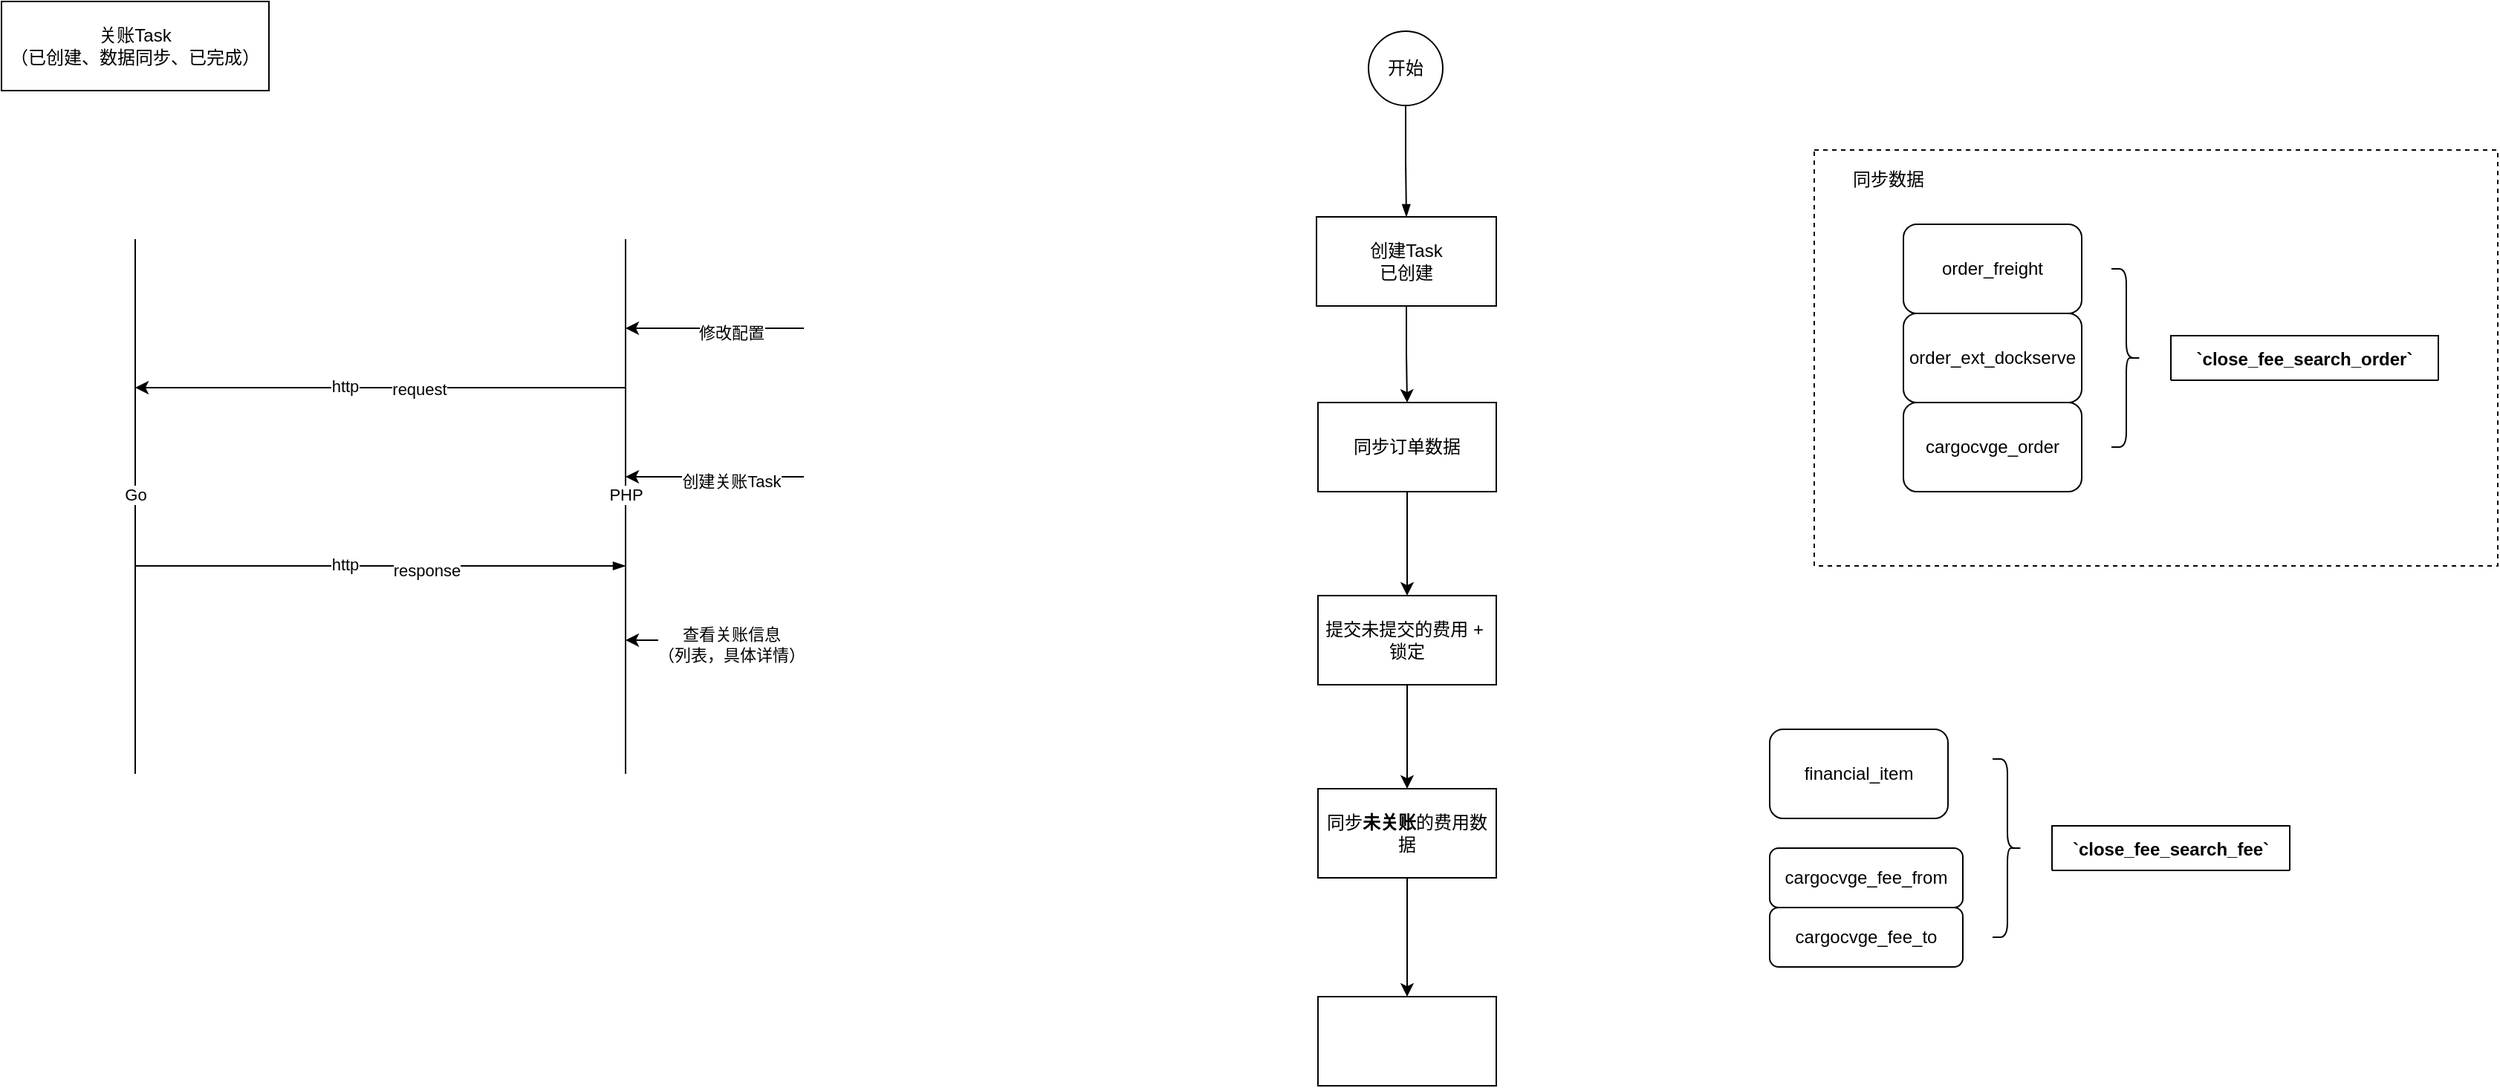 <mxfile version="14.8.4" type="github">
  <diagram id="bjVNJmv654BV9-0lnCwO" name="第 1 页">
    <mxGraphModel dx="1142" dy="801" grid="1" gridSize="10" guides="1" tooltips="1" connect="1" arrows="1" fold="1" page="1" pageScale="1" pageWidth="827" pageHeight="1169" math="0" shadow="0">
      <root>
        <mxCell id="0" />
        <mxCell id="1" parent="0" />
        <mxCell id="Oo7feSFM17fFjLkw8vc8-2" value="关账Task&lt;br&gt;（已创建、数据同步、已完成）" style="rounded=0;whiteSpace=wrap;html=1;" vertex="1" parent="1">
          <mxGeometry x="150" y="170" width="180" height="60" as="geometry" />
        </mxCell>
        <mxCell id="Oo7feSFM17fFjLkw8vc8-4" value="" style="endArrow=none;html=1;" edge="1" parent="1">
          <mxGeometry width="50" height="50" relative="1" as="geometry">
            <mxPoint x="240" y="690" as="sourcePoint" />
            <mxPoint x="240" y="330" as="targetPoint" />
          </mxGeometry>
        </mxCell>
        <mxCell id="Oo7feSFM17fFjLkw8vc8-5" value="Go" style="edgeLabel;html=1;align=center;verticalAlign=middle;resizable=0;points=[];" vertex="1" connectable="0" parent="Oo7feSFM17fFjLkw8vc8-4">
          <mxGeometry x="0.044" relative="1" as="geometry">
            <mxPoint as="offset" />
          </mxGeometry>
        </mxCell>
        <mxCell id="Oo7feSFM17fFjLkw8vc8-6" value="" style="endArrow=none;html=1;" edge="1" parent="1">
          <mxGeometry width="50" height="50" relative="1" as="geometry">
            <mxPoint x="570" y="690" as="sourcePoint" />
            <mxPoint x="570" y="330" as="targetPoint" />
          </mxGeometry>
        </mxCell>
        <mxCell id="Oo7feSFM17fFjLkw8vc8-7" value="PHP" style="edgeLabel;html=1;align=center;verticalAlign=middle;resizable=0;points=[];" vertex="1" connectable="0" parent="Oo7feSFM17fFjLkw8vc8-6">
          <mxGeometry x="0.044" relative="1" as="geometry">
            <mxPoint as="offset" />
          </mxGeometry>
        </mxCell>
        <mxCell id="Oo7feSFM17fFjLkw8vc8-8" value="" style="endArrow=classic;html=1;" edge="1" parent="1">
          <mxGeometry width="50" height="50" relative="1" as="geometry">
            <mxPoint x="690" y="390" as="sourcePoint" />
            <mxPoint x="570" y="390" as="targetPoint" />
          </mxGeometry>
        </mxCell>
        <mxCell id="Oo7feSFM17fFjLkw8vc8-9" value="修改配置" style="edgeLabel;html=1;align=center;verticalAlign=middle;resizable=0;points=[];" vertex="1" connectable="0" parent="Oo7feSFM17fFjLkw8vc8-8">
          <mxGeometry x="-0.183" y="3" relative="1" as="geometry">
            <mxPoint as="offset" />
          </mxGeometry>
        </mxCell>
        <mxCell id="Oo7feSFM17fFjLkw8vc8-10" value="" style="endArrow=classic;html=1;" edge="1" parent="1">
          <mxGeometry width="50" height="50" relative="1" as="geometry">
            <mxPoint x="690" y="490" as="sourcePoint" />
            <mxPoint x="570" y="490" as="targetPoint" />
          </mxGeometry>
        </mxCell>
        <mxCell id="Oo7feSFM17fFjLkw8vc8-11" value="创建关账Task" style="edgeLabel;html=1;align=center;verticalAlign=middle;resizable=0;points=[];" vertex="1" connectable="0" parent="Oo7feSFM17fFjLkw8vc8-10">
          <mxGeometry x="-0.183" y="3" relative="1" as="geometry">
            <mxPoint as="offset" />
          </mxGeometry>
        </mxCell>
        <mxCell id="Oo7feSFM17fFjLkw8vc8-12" value="" style="endArrow=classic;html=1;" edge="1" parent="1">
          <mxGeometry width="50" height="50" relative="1" as="geometry">
            <mxPoint x="690" y="600" as="sourcePoint" />
            <mxPoint x="570" y="600" as="targetPoint" />
          </mxGeometry>
        </mxCell>
        <mxCell id="Oo7feSFM17fFjLkw8vc8-13" value="查看关账信息&lt;br&gt;（列表，具体详情）" style="edgeLabel;html=1;align=center;verticalAlign=middle;resizable=0;points=[];" vertex="1" connectable="0" parent="Oo7feSFM17fFjLkw8vc8-12">
          <mxGeometry x="-0.183" y="3" relative="1" as="geometry">
            <mxPoint as="offset" />
          </mxGeometry>
        </mxCell>
        <mxCell id="Oo7feSFM17fFjLkw8vc8-15" value="" style="endArrow=classic;html=1;" edge="1" parent="1">
          <mxGeometry width="50" height="50" relative="1" as="geometry">
            <mxPoint x="570" y="430" as="sourcePoint" />
            <mxPoint x="240" y="430" as="targetPoint" />
          </mxGeometry>
        </mxCell>
        <mxCell id="Oo7feSFM17fFjLkw8vc8-16" value="http" style="edgeLabel;html=1;align=center;verticalAlign=middle;resizable=0;points=[];" vertex="1" connectable="0" parent="Oo7feSFM17fFjLkw8vc8-15">
          <mxGeometry x="0.145" y="-1" relative="1" as="geometry">
            <mxPoint as="offset" />
          </mxGeometry>
        </mxCell>
        <mxCell id="Oo7feSFM17fFjLkw8vc8-19" value="request" style="edgeLabel;html=1;align=center;verticalAlign=middle;resizable=0;points=[];" vertex="1" connectable="0" parent="Oo7feSFM17fFjLkw8vc8-15">
          <mxGeometry x="-0.158" y="1" relative="1" as="geometry">
            <mxPoint as="offset" />
          </mxGeometry>
        </mxCell>
        <mxCell id="Oo7feSFM17fFjLkw8vc8-17" value="" style="endArrow=none;html=1;startArrow=blockThin;startFill=1;endFill=0;" edge="1" parent="1">
          <mxGeometry width="50" height="50" relative="1" as="geometry">
            <mxPoint x="570" y="550" as="sourcePoint" />
            <mxPoint x="240" y="550" as="targetPoint" />
          </mxGeometry>
        </mxCell>
        <mxCell id="Oo7feSFM17fFjLkw8vc8-18" value="http" style="edgeLabel;html=1;align=center;verticalAlign=middle;resizable=0;points=[];" vertex="1" connectable="0" parent="Oo7feSFM17fFjLkw8vc8-17">
          <mxGeometry x="0.145" y="-1" relative="1" as="geometry">
            <mxPoint as="offset" />
          </mxGeometry>
        </mxCell>
        <mxCell id="Oo7feSFM17fFjLkw8vc8-20" value="response" style="edgeLabel;html=1;align=center;verticalAlign=middle;resizable=0;points=[];" vertex="1" connectable="0" parent="Oo7feSFM17fFjLkw8vc8-17">
          <mxGeometry x="-0.188" y="3" relative="1" as="geometry">
            <mxPoint as="offset" />
          </mxGeometry>
        </mxCell>
        <mxCell id="Oo7feSFM17fFjLkw8vc8-23" value="" style="edgeStyle=orthogonalEdgeStyle;rounded=0;orthogonalLoop=1;jettySize=auto;html=1;startArrow=none;startFill=0;endArrow=blockThin;endFill=1;" edge="1" parent="1" source="Oo7feSFM17fFjLkw8vc8-21" target="Oo7feSFM17fFjLkw8vc8-22">
          <mxGeometry relative="1" as="geometry" />
        </mxCell>
        <mxCell id="Oo7feSFM17fFjLkw8vc8-21" value="开始" style="ellipse;whiteSpace=wrap;html=1;" vertex="1" parent="1">
          <mxGeometry x="1070" y="190" width="50" height="50" as="geometry" />
        </mxCell>
        <mxCell id="Oo7feSFM17fFjLkw8vc8-27" value="" style="edgeStyle=orthogonalEdgeStyle;rounded=0;orthogonalLoop=1;jettySize=auto;html=1;startArrow=none;startFill=0;endArrow=classic;endFill=1;" edge="1" parent="1" source="Oo7feSFM17fFjLkw8vc8-22" target="Oo7feSFM17fFjLkw8vc8-26">
          <mxGeometry relative="1" as="geometry" />
        </mxCell>
        <mxCell id="Oo7feSFM17fFjLkw8vc8-22" value="创建Task&lt;br&gt;已创建" style="whiteSpace=wrap;html=1;" vertex="1" parent="1">
          <mxGeometry x="1035" y="315" width="121" height="60" as="geometry" />
        </mxCell>
        <mxCell id="Oo7feSFM17fFjLkw8vc8-90" value="" style="edgeStyle=orthogonalEdgeStyle;rounded=0;orthogonalLoop=1;jettySize=auto;html=1;startArrow=none;startFill=0;endArrow=classic;endFill=1;" edge="1" parent="1" source="Oo7feSFM17fFjLkw8vc8-26" target="Oo7feSFM17fFjLkw8vc8-89">
          <mxGeometry relative="1" as="geometry" />
        </mxCell>
        <mxCell id="Oo7feSFM17fFjLkw8vc8-26" value="同步订单数据" style="whiteSpace=wrap;html=1;" vertex="1" parent="1">
          <mxGeometry x="1036" y="440" width="120" height="60" as="geometry" />
        </mxCell>
        <mxCell id="Oo7feSFM17fFjLkw8vc8-88" value="" style="group" vertex="1" connectable="0" parent="1">
          <mxGeometry x="1370" y="270" width="460" height="280" as="geometry" />
        </mxCell>
        <mxCell id="Oo7feSFM17fFjLkw8vc8-86" value="" style="rounded=0;whiteSpace=wrap;html=1;fillColor=none;dashed=1;" vertex="1" parent="Oo7feSFM17fFjLkw8vc8-88">
          <mxGeometry width="460" height="280" as="geometry" />
        </mxCell>
        <mxCell id="Oo7feSFM17fFjLkw8vc8-28" value="order_freight" style="rounded=1;whiteSpace=wrap;html=1;" vertex="1" parent="Oo7feSFM17fFjLkw8vc8-88">
          <mxGeometry x="60" y="50" width="120" height="60" as="geometry" />
        </mxCell>
        <mxCell id="Oo7feSFM17fFjLkw8vc8-29" value="order_ext_dockserve" style="rounded=1;whiteSpace=wrap;html=1;" vertex="1" parent="Oo7feSFM17fFjLkw8vc8-88">
          <mxGeometry x="60" y="110" width="120" height="60" as="geometry" />
        </mxCell>
        <mxCell id="Oo7feSFM17fFjLkw8vc8-30" value="cargocvge_order" style="rounded=1;whiteSpace=wrap;html=1;" vertex="1" parent="Oo7feSFM17fFjLkw8vc8-88">
          <mxGeometry x="60" y="170" width="120" height="60" as="geometry" />
        </mxCell>
        <mxCell id="Oo7feSFM17fFjLkw8vc8-32" value="" style="shape=curlyBracket;whiteSpace=wrap;html=1;rounded=1;flipH=1;" vertex="1" parent="Oo7feSFM17fFjLkw8vc8-88">
          <mxGeometry x="200" y="80" width="20" height="120" as="geometry" />
        </mxCell>
        <mxCell id="Oo7feSFM17fFjLkw8vc8-47" value="`close_fee_search_order`" style="shape=table;startSize=30;container=1;collapsible=1;childLayout=tableLayout;fixedRows=1;rowLines=0;fontStyle=1;align=center;resizeLast=1;" vertex="1" collapsed="1" parent="Oo7feSFM17fFjLkw8vc8-88">
          <mxGeometry x="240" y="125" width="180" height="30" as="geometry">
            <mxRectangle x="1820" y="210" width="560" height="410" as="alternateBounds" />
          </mxGeometry>
        </mxCell>
        <mxCell id="Oo7feSFM17fFjLkw8vc8-48" value="" style="shape=partialRectangle;collapsible=0;dropTarget=0;pointerEvents=0;fillColor=none;points=[[0,0.5],[1,0.5]];portConstraint=eastwest;top=0;left=0;right=0;bottom=0;" vertex="1" parent="Oo7feSFM17fFjLkw8vc8-47">
          <mxGeometry y="30" width="560" height="30" as="geometry" />
        </mxCell>
        <mxCell id="Oo7feSFM17fFjLkw8vc8-49" value="" style="shape=partialRectangle;overflow=hidden;connectable=0;fillColor=none;top=0;left=0;bottom=0;right=0;" vertex="1" parent="Oo7feSFM17fFjLkw8vc8-48">
          <mxGeometry width="30" height="30" as="geometry" />
        </mxCell>
        <mxCell id="Oo7feSFM17fFjLkw8vc8-50" value="`id` int(11) unsigned NOT NULL AUTO_INCREMENT" style="shape=partialRectangle;overflow=hidden;connectable=0;fillColor=none;top=0;left=0;bottom=0;right=0;align=left;spacingLeft=6;" vertex="1" parent="Oo7feSFM17fFjLkw8vc8-48">
          <mxGeometry x="30" width="530" height="30" as="geometry" />
        </mxCell>
        <mxCell id="Oo7feSFM17fFjLkw8vc8-51" value="" style="shape=partialRectangle;collapsible=0;dropTarget=0;pointerEvents=0;fillColor=none;points=[[0,0.5],[1,0.5]];portConstraint=eastwest;top=0;left=0;right=0;bottom=0;" vertex="1" parent="Oo7feSFM17fFjLkw8vc8-47">
          <mxGeometry y="60" width="560" height="30" as="geometry" />
        </mxCell>
        <mxCell id="Oo7feSFM17fFjLkw8vc8-52" value="" style="shape=partialRectangle;overflow=hidden;connectable=0;fillColor=none;top=0;left=0;bottom=0;right=0;" vertex="1" parent="Oo7feSFM17fFjLkw8vc8-51">
          <mxGeometry width="30" height="30" as="geometry" />
        </mxCell>
        <mxCell id="Oo7feSFM17fFjLkw8vc8-53" value="`order_id` int(11) NOT NULL DEFAULT &#39;0&#39; COMMENT &#39;订单id&#39;" style="shape=partialRectangle;overflow=hidden;connectable=0;fillColor=none;top=0;left=0;bottom=0;right=0;align=left;spacingLeft=6;" vertex="1" parent="Oo7feSFM17fFjLkw8vc8-51">
          <mxGeometry x="30" width="530" height="30" as="geometry" />
        </mxCell>
        <mxCell id="Oo7feSFM17fFjLkw8vc8-54" value="" style="shape=partialRectangle;collapsible=0;dropTarget=0;pointerEvents=0;fillColor=none;points=[[0,0.5],[1,0.5]];portConstraint=eastwest;top=0;left=0;right=0;bottom=0;" vertex="1" parent="Oo7feSFM17fFjLkw8vc8-47">
          <mxGeometry y="90" width="560" height="30" as="geometry" />
        </mxCell>
        <mxCell id="Oo7feSFM17fFjLkw8vc8-55" value="" style="shape=partialRectangle;overflow=hidden;connectable=0;fillColor=none;top=0;left=0;bottom=0;right=0;" vertex="1" parent="Oo7feSFM17fFjLkw8vc8-54">
          <mxGeometry width="30" height="30" as="geometry" />
        </mxCell>
        <mxCell id="Oo7feSFM17fFjLkw8vc8-56" value="`tidan_code` varchar(64) NOT NULL DEFAULT &#39;&#39; COMMENT &#39;提单号&#39;" style="shape=partialRectangle;overflow=hidden;connectable=0;fillColor=none;top=0;left=0;bottom=0;right=0;align=left;spacingLeft=6;" vertex="1" parent="Oo7feSFM17fFjLkw8vc8-54">
          <mxGeometry x="30" width="530" height="30" as="geometry" />
        </mxCell>
        <mxCell id="Oo7feSFM17fFjLkw8vc8-57" value="" style="shape=partialRectangle;collapsible=0;dropTarget=0;pointerEvents=0;fillColor=none;points=[[0,0.5],[1,0.5]];portConstraint=eastwest;top=0;left=0;right=0;bottom=0;" vertex="1" parent="Oo7feSFM17fFjLkw8vc8-47">
          <mxGeometry y="120" width="560" height="30" as="geometry" />
        </mxCell>
        <mxCell id="Oo7feSFM17fFjLkw8vc8-58" value="" style="shape=partialRectangle;overflow=hidden;connectable=0;fillColor=none;top=0;left=0;bottom=0;right=0;" vertex="1" parent="Oo7feSFM17fFjLkw8vc8-57">
          <mxGeometry width="30" height="30" as="geometry" />
        </mxCell>
        <mxCell id="Oo7feSFM17fFjLkw8vc8-59" value="`order_type` varchar(16) NOT NULL DEFAULT &#39;&#39; COMMENT &#39;订单类型&#39;" style="shape=partialRectangle;overflow=hidden;connectable=0;fillColor=none;top=0;left=0;bottom=0;right=0;align=left;spacingLeft=6;" vertex="1" parent="Oo7feSFM17fFjLkw8vc8-57">
          <mxGeometry x="30" width="530" height="30" as="geometry" />
        </mxCell>
        <mxCell id="Oo7feSFM17fFjLkw8vc8-60" value="" style="shape=partialRectangle;collapsible=0;dropTarget=0;pointerEvents=0;fillColor=none;points=[[0,0.5],[1,0.5]];portConstraint=eastwest;top=0;left=0;right=0;bottom=0;" vertex="1" parent="Oo7feSFM17fFjLkw8vc8-47">
          <mxGeometry y="150" width="560" height="30" as="geometry" />
        </mxCell>
        <mxCell id="Oo7feSFM17fFjLkw8vc8-61" value="" style="shape=partialRectangle;overflow=hidden;connectable=0;fillColor=none;top=0;left=0;bottom=0;right=0;" vertex="1" parent="Oo7feSFM17fFjLkw8vc8-60">
          <mxGeometry width="30" height="30" as="geometry" />
        </mxCell>
        <mxCell id="Oo7feSFM17fFjLkw8vc8-62" value="`tim` date DEFAULT NULL COMMENT &#39;搜索时间&#39;" style="shape=partialRectangle;overflow=hidden;connectable=0;fillColor=none;top=0;left=0;bottom=0;right=0;align=left;spacingLeft=6;" vertex="1" parent="Oo7feSFM17fFjLkw8vc8-60">
          <mxGeometry x="30" width="530" height="30" as="geometry" />
        </mxCell>
        <mxCell id="Oo7feSFM17fFjLkw8vc8-63" value="" style="shape=partialRectangle;collapsible=0;dropTarget=0;pointerEvents=0;fillColor=none;points=[[0,0.5],[1,0.5]];portConstraint=eastwest;top=0;left=0;right=0;bottom=0;" vertex="1" parent="Oo7feSFM17fFjLkw8vc8-47">
          <mxGeometry y="180" width="560" height="30" as="geometry" />
        </mxCell>
        <mxCell id="Oo7feSFM17fFjLkw8vc8-64" value="" style="shape=partialRectangle;overflow=hidden;connectable=0;fillColor=none;top=0;left=0;bottom=0;right=0;" vertex="1" parent="Oo7feSFM17fFjLkw8vc8-63">
          <mxGeometry width="30" height="30" as="geometry" />
        </mxCell>
        <mxCell id="Oo7feSFM17fFjLkw8vc8-65" value="`is_close` tinyint(2) NOT NULL DEFAULT &#39;0&#39; COMMENT &#39;订单是否关账&#39;" style="shape=partialRectangle;overflow=hidden;connectable=0;fillColor=none;top=0;left=0;bottom=0;right=0;align=left;spacingLeft=6;" vertex="1" parent="Oo7feSFM17fFjLkw8vc8-63">
          <mxGeometry x="30" width="530" height="30" as="geometry" />
        </mxCell>
        <mxCell id="Oo7feSFM17fFjLkw8vc8-66" value="" style="shape=partialRectangle;collapsible=0;dropTarget=0;pointerEvents=0;fillColor=none;points=[[0,0.5],[1,0.5]];portConstraint=eastwest;top=0;left=0;right=0;bottom=0;" vertex="1" parent="Oo7feSFM17fFjLkw8vc8-47">
          <mxGeometry y="210" width="560" height="30" as="geometry" />
        </mxCell>
        <mxCell id="Oo7feSFM17fFjLkw8vc8-67" value="" style="shape=partialRectangle;overflow=hidden;connectable=0;fillColor=none;top=0;left=0;bottom=0;right=0;" vertex="1" parent="Oo7feSFM17fFjLkw8vc8-66">
          <mxGeometry width="30" height="30" as="geometry" />
        </mxCell>
        <mxCell id="Oo7feSFM17fFjLkw8vc8-68" value="`create_time` timestamp NOT NULL DEFAULT CURRENT_TIMESTAMP COMMENT &#39;创建时间&#39;" style="shape=partialRectangle;overflow=hidden;connectable=0;fillColor=none;top=0;left=0;bottom=0;right=0;align=left;spacingLeft=6;" vertex="1" parent="Oo7feSFM17fFjLkw8vc8-66">
          <mxGeometry x="30" width="530" height="30" as="geometry" />
        </mxCell>
        <mxCell id="Oo7feSFM17fFjLkw8vc8-69" value="" style="shape=partialRectangle;collapsible=0;dropTarget=0;pointerEvents=0;fillColor=none;points=[[0,0.5],[1,0.5]];portConstraint=eastwest;top=0;left=0;right=0;bottom=0;" vertex="1" parent="Oo7feSFM17fFjLkw8vc8-47">
          <mxGeometry y="240" width="560" height="30" as="geometry" />
        </mxCell>
        <mxCell id="Oo7feSFM17fFjLkw8vc8-70" value="" style="shape=partialRectangle;overflow=hidden;connectable=0;fillColor=none;top=0;left=0;bottom=0;right=0;" vertex="1" parent="Oo7feSFM17fFjLkw8vc8-69">
          <mxGeometry width="30" height="30" as="geometry" />
        </mxCell>
        <mxCell id="Oo7feSFM17fFjLkw8vc8-71" value="`fee_is_close` tinyint(2) DEFAULT &#39;0&#39; COMMENT &#39;费用是否关账&#39;" style="shape=partialRectangle;overflow=hidden;connectable=0;fillColor=none;top=0;left=0;bottom=0;right=0;align=left;spacingLeft=6;" vertex="1" parent="Oo7feSFM17fFjLkw8vc8-69">
          <mxGeometry x="30" width="530" height="30" as="geometry" />
        </mxCell>
        <mxCell id="Oo7feSFM17fFjLkw8vc8-72" value="" style="shape=partialRectangle;collapsible=0;dropTarget=0;pointerEvents=0;fillColor=none;points=[[0,0.5],[1,0.5]];portConstraint=eastwest;top=0;left=0;right=0;bottom=0;" vertex="1" parent="Oo7feSFM17fFjLkw8vc8-47">
          <mxGeometry y="270" width="560" height="30" as="geometry" />
        </mxCell>
        <mxCell id="Oo7feSFM17fFjLkw8vc8-73" value="" style="shape=partialRectangle;overflow=hidden;connectable=0;fillColor=none;top=0;left=0;bottom=0;right=0;" vertex="1" parent="Oo7feSFM17fFjLkw8vc8-72">
          <mxGeometry width="30" height="30" as="geometry" />
        </mxCell>
        <mxCell id="Oo7feSFM17fFjLkw8vc8-74" value="`is_close_ing` tinyint(2) NOT NULL DEFAULT &#39;0&#39;" style="shape=partialRectangle;overflow=hidden;connectable=0;fillColor=none;top=0;left=0;bottom=0;right=0;align=left;spacingLeft=6;" vertex="1" parent="Oo7feSFM17fFjLkw8vc8-72">
          <mxGeometry x="30" width="530" height="30" as="geometry" />
        </mxCell>
        <mxCell id="Oo7feSFM17fFjLkw8vc8-75" value="" style="shape=partialRectangle;collapsible=0;dropTarget=0;pointerEvents=0;fillColor=none;points=[[0,0.5],[1,0.5]];portConstraint=eastwest;top=0;left=0;right=0;bottom=0;" vertex="1" parent="Oo7feSFM17fFjLkw8vc8-47">
          <mxGeometry y="300" width="560" height="30" as="geometry" />
        </mxCell>
        <mxCell id="Oo7feSFM17fFjLkw8vc8-76" value="" style="shape=partialRectangle;overflow=hidden;connectable=0;fillColor=none;top=0;left=0;bottom=0;right=0;" vertex="1" parent="Oo7feSFM17fFjLkw8vc8-75">
          <mxGeometry width="30" height="30" as="geometry" />
        </mxCell>
        <mxCell id="Oo7feSFM17fFjLkw8vc8-77" value="UNIQUE KEY `unique_order_id_type` (`order_id`,`order_type`)" style="shape=partialRectangle;overflow=hidden;connectable=0;fillColor=none;top=0;left=0;bottom=0;right=0;align=left;spacingLeft=6;" vertex="1" parent="Oo7feSFM17fFjLkw8vc8-75">
          <mxGeometry x="30" width="530" height="30" as="geometry" />
        </mxCell>
        <mxCell id="Oo7feSFM17fFjLkw8vc8-78" value="" style="shape=partialRectangle;collapsible=0;dropTarget=0;pointerEvents=0;fillColor=none;points=[[0,0.5],[1,0.5]];portConstraint=eastwest;top=0;left=0;right=0;bottom=0;" vertex="1" parent="Oo7feSFM17fFjLkw8vc8-47">
          <mxGeometry y="330" width="560" height="30" as="geometry" />
        </mxCell>
        <mxCell id="Oo7feSFM17fFjLkw8vc8-79" value="" style="shape=partialRectangle;overflow=hidden;connectable=0;fillColor=none;top=0;left=0;bottom=0;right=0;" vertex="1" parent="Oo7feSFM17fFjLkw8vc8-78">
          <mxGeometry width="30" height="30" as="geometry" />
        </mxCell>
        <mxCell id="Oo7feSFM17fFjLkw8vc8-80" value="KEY `idx_order_id_type` (`order_id`,`order_type`)" style="shape=partialRectangle;overflow=hidden;connectable=0;fillColor=none;top=0;left=0;bottom=0;right=0;align=left;spacingLeft=6;" vertex="1" parent="Oo7feSFM17fFjLkw8vc8-78">
          <mxGeometry x="30" width="530" height="30" as="geometry" />
        </mxCell>
        <mxCell id="Oo7feSFM17fFjLkw8vc8-81" value="" style="shape=partialRectangle;collapsible=0;dropTarget=0;pointerEvents=0;fillColor=none;points=[[0,0.5],[1,0.5]];portConstraint=eastwest;top=0;left=0;right=0;bottom=0;" vertex="1" parent="Oo7feSFM17fFjLkw8vc8-47">
          <mxGeometry y="360" width="560" height="30" as="geometry" />
        </mxCell>
        <mxCell id="Oo7feSFM17fFjLkw8vc8-82" value="" style="shape=partialRectangle;overflow=hidden;connectable=0;fillColor=none;top=0;left=0;bottom=0;right=0;" vertex="1" parent="Oo7feSFM17fFjLkw8vc8-81">
          <mxGeometry width="30" height="30" as="geometry" />
        </mxCell>
        <mxCell id="Oo7feSFM17fFjLkw8vc8-83" value="KEY `idx_fee_is_close_tim` (`fee_is_close`,`tim`)" style="shape=partialRectangle;overflow=hidden;connectable=0;fillColor=none;top=0;left=0;bottom=0;right=0;align=left;spacingLeft=6;" vertex="1" parent="Oo7feSFM17fFjLkw8vc8-81">
          <mxGeometry x="30" width="530" height="30" as="geometry" />
        </mxCell>
        <mxCell id="Oo7feSFM17fFjLkw8vc8-87" value="同步数据" style="text;html=1;strokeColor=none;fillColor=none;align=center;verticalAlign=middle;whiteSpace=wrap;rounded=0;" vertex="1" parent="Oo7feSFM17fFjLkw8vc8-88">
          <mxGeometry x="20" y="10" width="60" height="20" as="geometry" />
        </mxCell>
        <mxCell id="Oo7feSFM17fFjLkw8vc8-92" value="" style="edgeStyle=orthogonalEdgeStyle;rounded=0;orthogonalLoop=1;jettySize=auto;html=1;startArrow=none;startFill=0;endArrow=classic;endFill=1;" edge="1" parent="1" source="Oo7feSFM17fFjLkw8vc8-89" target="Oo7feSFM17fFjLkw8vc8-91">
          <mxGeometry relative="1" as="geometry" />
        </mxCell>
        <mxCell id="Oo7feSFM17fFjLkw8vc8-89" value="提交未提交的费用 +&amp;nbsp;&lt;br&gt;锁定" style="whiteSpace=wrap;html=1;" vertex="1" parent="1">
          <mxGeometry x="1036" y="570" width="120" height="60" as="geometry" />
        </mxCell>
        <mxCell id="Oo7feSFM17fFjLkw8vc8-127" value="" style="edgeStyle=orthogonalEdgeStyle;rounded=0;orthogonalLoop=1;jettySize=auto;html=1;startArrow=none;startFill=0;endArrow=classic;endFill=1;" edge="1" parent="1" source="Oo7feSFM17fFjLkw8vc8-91" target="Oo7feSFM17fFjLkw8vc8-126">
          <mxGeometry relative="1" as="geometry" />
        </mxCell>
        <mxCell id="Oo7feSFM17fFjLkw8vc8-91" value="同步&lt;b&gt;未关账&lt;/b&gt;的费用数据" style="whiteSpace=wrap;html=1;" vertex="1" parent="1">
          <mxGeometry x="1036" y="700" width="120" height="60" as="geometry" />
        </mxCell>
        <mxCell id="Oo7feSFM17fFjLkw8vc8-93" value="financial_item" style="rounded=1;whiteSpace=wrap;html=1;" vertex="1" parent="1">
          <mxGeometry x="1340" y="660" width="120" height="60" as="geometry" />
        </mxCell>
        <mxCell id="Oo7feSFM17fFjLkw8vc8-94" value="cargocvge_fee_from" style="rounded=1;whiteSpace=wrap;html=1;" vertex="1" parent="1">
          <mxGeometry x="1340" y="740" width="130" height="40" as="geometry" />
        </mxCell>
        <mxCell id="Oo7feSFM17fFjLkw8vc8-95" value="cargocvge_fee_to" style="rounded=1;whiteSpace=wrap;html=1;" vertex="1" parent="1">
          <mxGeometry x="1340" y="780" width="130" height="40" as="geometry" />
        </mxCell>
        <mxCell id="Oo7feSFM17fFjLkw8vc8-97" value="" style="shape=curlyBracket;whiteSpace=wrap;html=1;rounded=1;flipH=1;" vertex="1" parent="1">
          <mxGeometry x="1490" y="680" width="20" height="120" as="geometry" />
        </mxCell>
        <mxCell id="Oo7feSFM17fFjLkw8vc8-98" value="`close_fee_search_fee`" style="shape=table;startSize=30;container=1;collapsible=1;childLayout=tableLayout;fixedRows=1;rowLines=0;fontStyle=1;align=center;resizeLast=1;" vertex="1" collapsed="1" parent="1">
          <mxGeometry x="1530" y="725" width="160" height="30" as="geometry">
            <mxRectangle x="1120" y="920" width="590" height="320" as="alternateBounds" />
          </mxGeometry>
        </mxCell>
        <mxCell id="Oo7feSFM17fFjLkw8vc8-99" value="" style="shape=partialRectangle;collapsible=0;dropTarget=0;pointerEvents=0;fillColor=none;points=[[0,0.5],[1,0.5]];portConstraint=eastwest;top=0;left=0;right=0;bottom=0;" vertex="1" parent="Oo7feSFM17fFjLkw8vc8-98">
          <mxGeometry y="30" width="590" height="30" as="geometry" />
        </mxCell>
        <mxCell id="Oo7feSFM17fFjLkw8vc8-100" value="" style="shape=partialRectangle;overflow=hidden;connectable=0;fillColor=none;top=0;left=0;bottom=0;right=0;" vertex="1" parent="Oo7feSFM17fFjLkw8vc8-99">
          <mxGeometry width="30" height="30" as="geometry" />
        </mxCell>
        <mxCell id="Oo7feSFM17fFjLkw8vc8-101" value="`id` int(11) unsigned NOT NULL AUTO_INCREMENT" style="shape=partialRectangle;overflow=hidden;connectable=0;fillColor=none;top=0;left=0;bottom=0;right=0;align=left;spacingLeft=6;" vertex="1" parent="Oo7feSFM17fFjLkw8vc8-99">
          <mxGeometry x="30" width="560" height="30" as="geometry" />
        </mxCell>
        <mxCell id="Oo7feSFM17fFjLkw8vc8-102" value="" style="shape=partialRectangle;collapsible=0;dropTarget=0;pointerEvents=0;fillColor=none;points=[[0,0.5],[1,0.5]];portConstraint=eastwest;top=0;left=0;right=0;bottom=0;" vertex="1" parent="Oo7feSFM17fFjLkw8vc8-98">
          <mxGeometry y="60" width="590" height="30" as="geometry" />
        </mxCell>
        <mxCell id="Oo7feSFM17fFjLkw8vc8-103" value="" style="shape=partialRectangle;overflow=hidden;connectable=0;fillColor=none;top=0;left=0;bottom=0;right=0;" vertex="1" parent="Oo7feSFM17fFjLkw8vc8-102">
          <mxGeometry width="30" height="30" as="geometry" />
        </mxCell>
        <mxCell id="Oo7feSFM17fFjLkw8vc8-104" value="`fee_id` int(11) unsigned NOT NULL DEFAULT &#39;0&#39; COMMENT &#39;费用id&#39;" style="shape=partialRectangle;overflow=hidden;connectable=0;fillColor=none;top=0;left=0;bottom=0;right=0;align=left;spacingLeft=6;" vertex="1" parent="Oo7feSFM17fFjLkw8vc8-102">
          <mxGeometry x="30" width="560" height="30" as="geometry" />
        </mxCell>
        <mxCell id="Oo7feSFM17fFjLkw8vc8-105" value="" style="shape=partialRectangle;collapsible=0;dropTarget=0;pointerEvents=0;fillColor=none;points=[[0,0.5],[1,0.5]];portConstraint=eastwest;top=0;left=0;right=0;bottom=0;" vertex="1" parent="Oo7feSFM17fFjLkw8vc8-98">
          <mxGeometry y="90" width="590" height="30" as="geometry" />
        </mxCell>
        <mxCell id="Oo7feSFM17fFjLkw8vc8-106" value="" style="shape=partialRectangle;overflow=hidden;connectable=0;fillColor=none;top=0;left=0;bottom=0;right=0;" vertex="1" parent="Oo7feSFM17fFjLkw8vc8-105">
          <mxGeometry width="30" height="30" as="geometry" />
        </mxCell>
        <mxCell id="Oo7feSFM17fFjLkw8vc8-107" value="`order_id` int(11) unsigned NOT NULL DEFAULT &#39;0&#39; COMMENT &#39;订单id&#39;" style="shape=partialRectangle;overflow=hidden;connectable=0;fillColor=none;top=0;left=0;bottom=0;right=0;align=left;spacingLeft=6;" vertex="1" parent="Oo7feSFM17fFjLkw8vc8-105">
          <mxGeometry x="30" width="560" height="30" as="geometry" />
        </mxCell>
        <mxCell id="Oo7feSFM17fFjLkw8vc8-108" value="" style="shape=partialRectangle;collapsible=0;dropTarget=0;pointerEvents=0;fillColor=none;points=[[0,0.5],[1,0.5]];portConstraint=eastwest;top=0;left=0;right=0;bottom=0;" vertex="1" parent="Oo7feSFM17fFjLkw8vc8-98">
          <mxGeometry y="120" width="590" height="30" as="geometry" />
        </mxCell>
        <mxCell id="Oo7feSFM17fFjLkw8vc8-109" value="" style="shape=partialRectangle;overflow=hidden;connectable=0;fillColor=none;top=0;left=0;bottom=0;right=0;" vertex="1" parent="Oo7feSFM17fFjLkw8vc8-108">
          <mxGeometry width="30" height="30" as="geometry" />
        </mxCell>
        <mxCell id="Oo7feSFM17fFjLkw8vc8-110" value="`order_type` varchar(16) NOT NULL DEFAULT &#39;&#39; COMMENT &#39;订单类型&#39;" style="shape=partialRectangle;overflow=hidden;connectable=0;fillColor=none;top=0;left=0;bottom=0;right=0;align=left;spacingLeft=6;" vertex="1" parent="Oo7feSFM17fFjLkw8vc8-108">
          <mxGeometry x="30" width="560" height="30" as="geometry" />
        </mxCell>
        <mxCell id="Oo7feSFM17fFjLkw8vc8-111" value="" style="shape=partialRectangle;collapsible=0;dropTarget=0;pointerEvents=0;fillColor=none;points=[[0,0.5],[1,0.5]];portConstraint=eastwest;top=0;left=0;right=0;bottom=0;" vertex="1" parent="Oo7feSFM17fFjLkw8vc8-98">
          <mxGeometry y="150" width="590" height="30" as="geometry" />
        </mxCell>
        <mxCell id="Oo7feSFM17fFjLkw8vc8-112" value="" style="shape=partialRectangle;overflow=hidden;connectable=0;fillColor=none;top=0;left=0;bottom=0;right=0;" vertex="1" parent="Oo7feSFM17fFjLkw8vc8-111">
          <mxGeometry width="30" height="30" as="geometry" />
        </mxCell>
        <mxCell id="Oo7feSFM17fFjLkw8vc8-113" value="`pay_type` tinyint(4) NOT NULL DEFAULT &#39;0&#39; COMMENT &#39;收付款类型&#39;" style="shape=partialRectangle;overflow=hidden;connectable=0;fillColor=none;top=0;left=0;bottom=0;right=0;align=left;spacingLeft=6;" vertex="1" parent="Oo7feSFM17fFjLkw8vc8-111">
          <mxGeometry x="30" width="560" height="30" as="geometry" />
        </mxCell>
        <mxCell id="Oo7feSFM17fFjLkw8vc8-114" value="" style="shape=partialRectangle;collapsible=0;dropTarget=0;pointerEvents=0;fillColor=none;points=[[0,0.5],[1,0.5]];portConstraint=eastwest;top=0;left=0;right=0;bottom=0;" vertex="1" parent="Oo7feSFM17fFjLkw8vc8-98">
          <mxGeometry y="180" width="590" height="30" as="geometry" />
        </mxCell>
        <mxCell id="Oo7feSFM17fFjLkw8vc8-115" value="" style="shape=partialRectangle;overflow=hidden;connectable=0;fillColor=none;top=0;left=0;bottom=0;right=0;" vertex="1" parent="Oo7feSFM17fFjLkw8vc8-114">
          <mxGeometry width="30" height="30" as="geometry" />
        </mxCell>
        <mxCell id="Oo7feSFM17fFjLkw8vc8-116" value="`create_time` timestamp NOT NULL DEFAULT CURRENT_TIMESTAMP COMMENT &#39;创建时间&#39;" style="shape=partialRectangle;overflow=hidden;connectable=0;fillColor=none;top=0;left=0;bottom=0;right=0;align=left;spacingLeft=6;" vertex="1" parent="Oo7feSFM17fFjLkw8vc8-114">
          <mxGeometry x="30" width="560" height="30" as="geometry" />
        </mxCell>
        <mxCell id="Oo7feSFM17fFjLkw8vc8-117" value="" style="shape=partialRectangle;collapsible=0;dropTarget=0;pointerEvents=0;fillColor=none;points=[[0,0.5],[1,0.5]];portConstraint=eastwest;top=0;left=0;right=0;bottom=0;" vertex="1" parent="Oo7feSFM17fFjLkw8vc8-98">
          <mxGeometry y="210" width="590" height="30" as="geometry" />
        </mxCell>
        <mxCell id="Oo7feSFM17fFjLkw8vc8-118" value="" style="shape=partialRectangle;overflow=hidden;connectable=0;fillColor=none;top=0;left=0;bottom=0;right=0;" vertex="1" parent="Oo7feSFM17fFjLkw8vc8-117">
          <mxGeometry width="30" height="30" as="geometry" />
        </mxCell>
        <mxCell id="Oo7feSFM17fFjLkw8vc8-119" value="`currency_id` tinyint(4) NOT NULL DEFAULT &#39;1&#39; COMMENT &#39;币种（1人民币2美元）&#39;" style="shape=partialRectangle;overflow=hidden;connectable=0;fillColor=none;top=0;left=0;bottom=0;right=0;align=left;spacingLeft=6;" vertex="1" parent="Oo7feSFM17fFjLkw8vc8-117">
          <mxGeometry x="30" width="560" height="30" as="geometry" />
        </mxCell>
        <mxCell id="Oo7feSFM17fFjLkw8vc8-120" value="" style="shape=partialRectangle;collapsible=0;dropTarget=0;pointerEvents=0;fillColor=none;points=[[0,0.5],[1,0.5]];portConstraint=eastwest;top=0;left=0;right=0;bottom=0;" vertex="1" parent="Oo7feSFM17fFjLkw8vc8-98">
          <mxGeometry y="240" width="590" height="30" as="geometry" />
        </mxCell>
        <mxCell id="Oo7feSFM17fFjLkw8vc8-121" value="" style="shape=partialRectangle;overflow=hidden;connectable=0;fillColor=none;top=0;left=0;bottom=0;right=0;" vertex="1" parent="Oo7feSFM17fFjLkw8vc8-120">
          <mxGeometry width="30" height="30" as="geometry" />
        </mxCell>
        <mxCell id="Oo7feSFM17fFjLkw8vc8-122" value="`price` float(20,6) DEFAULT &#39;0.0&#39; COMMENT &#39;金额&#39;" style="shape=partialRectangle;overflow=hidden;connectable=0;fillColor=none;top=0;left=0;bottom=0;right=0;align=left;spacingLeft=6;" vertex="1" parent="Oo7feSFM17fFjLkw8vc8-120">
          <mxGeometry x="30" width="560" height="30" as="geometry" />
        </mxCell>
        <mxCell id="Oo7feSFM17fFjLkw8vc8-123" value="" style="shape=partialRectangle;collapsible=0;dropTarget=0;pointerEvents=0;fillColor=none;points=[[0,0.5],[1,0.5]];portConstraint=eastwest;top=0;left=0;right=0;bottom=0;" vertex="1" parent="Oo7feSFM17fFjLkw8vc8-98">
          <mxGeometry y="270" width="590" height="30" as="geometry" />
        </mxCell>
        <mxCell id="Oo7feSFM17fFjLkw8vc8-124" value="" style="shape=partialRectangle;overflow=hidden;connectable=0;fillColor=none;top=0;left=0;bottom=0;right=0;" vertex="1" parent="Oo7feSFM17fFjLkw8vc8-123">
          <mxGeometry width="30" height="30" as="geometry" />
        </mxCell>
        <mxCell id="Oo7feSFM17fFjLkw8vc8-125" value="KEY `idx_order_id` (`order_id`)" style="shape=partialRectangle;overflow=hidden;connectable=0;fillColor=none;top=0;left=0;bottom=0;right=0;align=left;spacingLeft=6;" vertex="1" parent="Oo7feSFM17fFjLkw8vc8-123">
          <mxGeometry x="30" width="560" height="30" as="geometry" />
        </mxCell>
        <mxCell id="Oo7feSFM17fFjLkw8vc8-126" value="" style="whiteSpace=wrap;html=1;" vertex="1" parent="1">
          <mxGeometry x="1036" y="840" width="120" height="60" as="geometry" />
        </mxCell>
      </root>
    </mxGraphModel>
  </diagram>
</mxfile>

